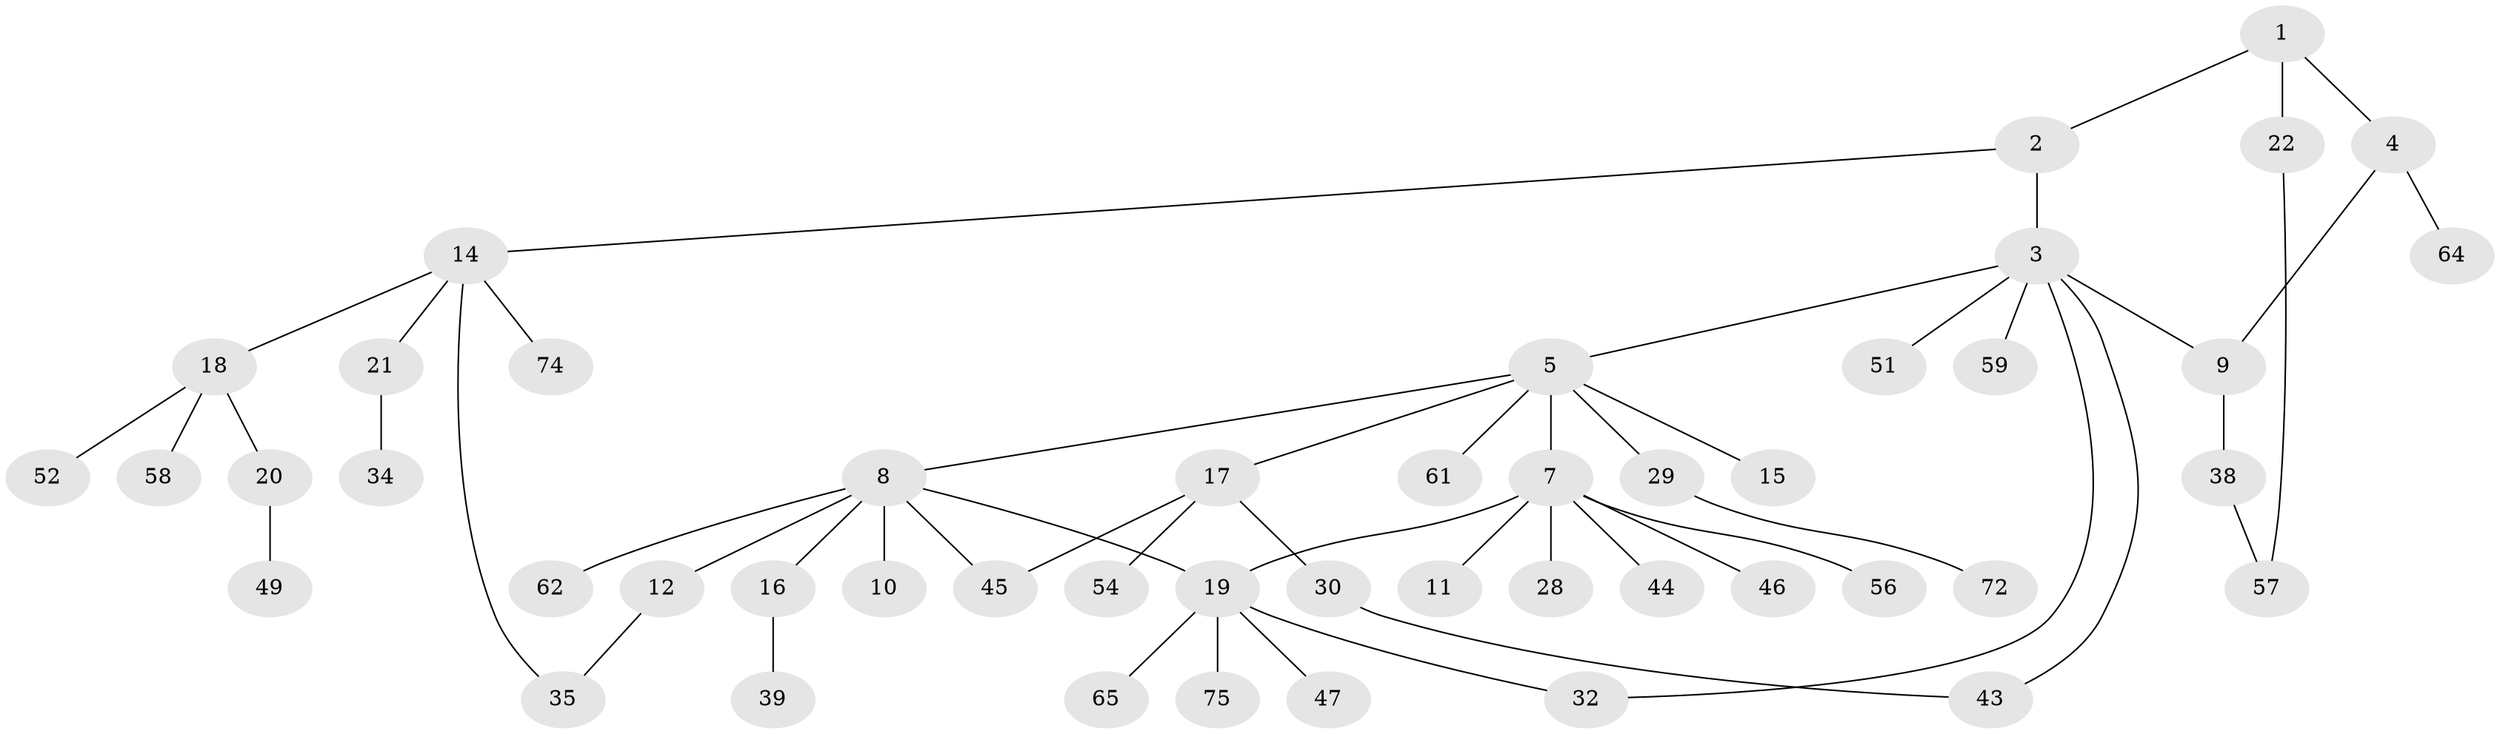 // Generated by graph-tools (version 1.1) at 2025/51/02/27/25 19:51:41]
// undirected, 48 vertices, 54 edges
graph export_dot {
graph [start="1"]
  node [color=gray90,style=filled];
  1 [super="+37"];
  2;
  3 [super="+23"];
  4 [super="+66"];
  5 [super="+6"];
  7 [super="+40"];
  8 [super="+42"];
  9 [super="+50"];
  10 [super="+63"];
  11 [super="+31"];
  12 [super="+13"];
  14 [super="+69"];
  15 [super="+24"];
  16 [super="+48"];
  17 [super="+25"];
  18 [super="+36"];
  19 [super="+26"];
  20 [super="+33"];
  21 [super="+27"];
  22 [super="+71"];
  28 [super="+55"];
  29 [super="+73"];
  30 [super="+68"];
  32;
  34;
  35 [super="+53"];
  38 [super="+41"];
  39;
  43;
  44 [super="+60"];
  45;
  46;
  47;
  49;
  51;
  52 [super="+67"];
  54;
  56;
  57;
  58;
  59 [super="+70"];
  61;
  62;
  64;
  65;
  72;
  74;
  75;
  1 -- 2;
  1 -- 4;
  1 -- 22;
  2 -- 3;
  2 -- 14;
  3 -- 5;
  3 -- 43;
  3 -- 51;
  3 -- 59;
  3 -- 32;
  3 -- 9;
  4 -- 9;
  4 -- 64;
  5 -- 8;
  5 -- 17;
  5 -- 61;
  5 -- 29;
  5 -- 7;
  5 -- 15;
  7 -- 11;
  7 -- 28;
  7 -- 44;
  7 -- 46;
  7 -- 56;
  7 -- 19;
  8 -- 10;
  8 -- 12;
  8 -- 16;
  8 -- 19;
  8 -- 45;
  8 -- 62;
  9 -- 38;
  12 -- 35;
  14 -- 18;
  14 -- 21;
  14 -- 35;
  14 -- 74;
  16 -- 39;
  17 -- 45;
  17 -- 54;
  17 -- 30;
  18 -- 20;
  18 -- 58;
  18 -- 52;
  19 -- 65;
  19 -- 75;
  19 -- 32;
  19 -- 47;
  20 -- 49;
  21 -- 34;
  22 -- 57;
  29 -- 72;
  30 -- 43;
  38 -- 57;
}
